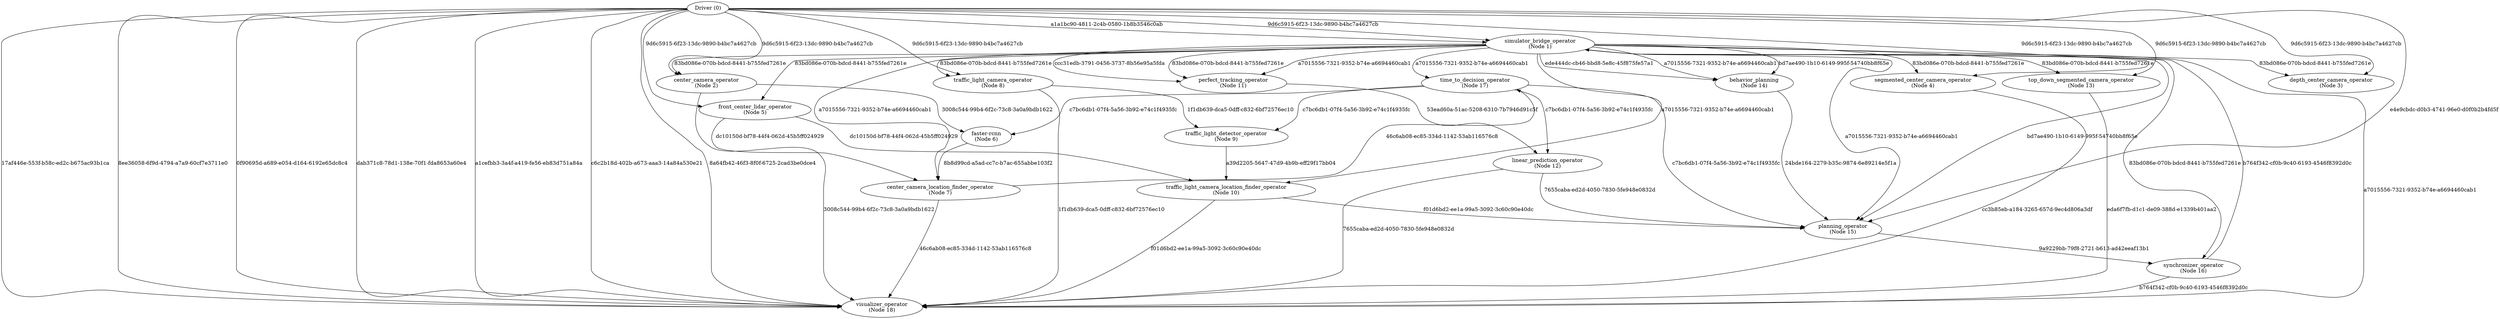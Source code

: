 digraph erdos_dataflow {
   // Declare driver
   "0" [label="Driver (0)"];
   // Declare operators
   "0416e1d0-6878-e924-e4b6-0221be1c2137" [label="simulator_bridge_operator\n(Node 1)"];
   "575e74d8-c3e8-6919-b58b-192a85b8265c" [label="time_to_decision_operator\n(Node 17)"];
   "3e8860f2-6c3e-406a-0037-52fc62ba1584" [label="linear_prediction_operator\n(Node 12)"];
   "347363d0-da10-b549-0a14-5584e690c98f" [label="center_camera_operator\n(Node 2)"];
   "222008b2-0304-e66f-43fd-06334606b992" [label="traffic_light_camera_operator\n(Node 8)"];
   "bebe8522-0654-8ceb-334f-6d5bb87fed03" [label="segmented_center_camera_operator\n(Node 4)"];
   "d973c95f-1537-e7a5-3c69-90f892311f43" [label="behavior_planning\n(Node 14)"];
   "74750a3e-59ea-21f8-66f5-174deea2822b" [label="faster-rcnn\n(Node 6)"];
   "677eafa7-0218-ddb5-f7e1-9fbfd1040978" [label="synchronizer_operator\n(Node 16)"];
   "3547610e-6548-9124-759d-4a2ec02bbb63" [label="perfect_tracking_operator\n(Node 11)"];
   "bf4034b0-63a5-f3c4-cf3f-fc7e65d97f78" [label="depth_center_camera_operator\n(Node 3)"];
   "08f9a09f-b893-e9ed-04eb-c320715994ad" [label="traffic_light_camera_location_finder_operator\n(Node 10)"];
   "44c642b7-6ba1-f3b5-677a-2738179be304" [label="planning_operator\n(Node 15)"];
   "def10cf8-4952-8ca4-e91f-0909594983f0" [label="visualizer_operator\n(Node 18)"];
   "5ee066e0-a450-7d93-dcd4-edabd8241f9d" [label="top_down_segmented_camera_operator\n(Node 13)"];
   "8c5dc61b-38d2-4a8a-e78e-456688de8c55" [label="center_camera_location_finder_operator\n(Node 7)"];
   "5c450ad3-2fba-8c8c-fad8-0b66b6108b95" [label="front_center_lidar_operator\n(Node 5)"];
   "95ddaab3-97d0-b320-f178-fbea87a06e1d" [label="traffic_light_detector_operator\n(Node 9)"];
   // Declare channels
   "0" -> "def10cf8-4952-8ca4-e91f-0909594983f0" [label="17af446e-553f-b58c-ed2c-b675ac93b1ca"];
   "5c450ad3-2fba-8c8c-fad8-0b66b6108b95" -> "8c5dc61b-38d2-4a8a-e78e-456688de8c55" [label="dc10150d-bf78-44f4-062d-45b5ff024929"];
   "5c450ad3-2fba-8c8c-fad8-0b66b6108b95" -> "08f9a09f-b893-e9ed-04eb-c320715994ad" [label="dc10150d-bf78-44f4-062d-45b5ff024929"];
   "74750a3e-59ea-21f8-66f5-174deea2822b" -> "8c5dc61b-38d2-4a8a-e78e-456688de8c55" [label="8b8d99cd-a5ad-cc7c-b7ac-655abbe103f2"];
   "0416e1d0-6878-e924-e4b6-0221be1c2137" -> "8c5dc61b-38d2-4a8a-e78e-456688de8c55" [label="a7015556-7321-9352-b74e-a6694460cab1"];
   "0416e1d0-6878-e924-e4b6-0221be1c2137" -> "08f9a09f-b893-e9ed-04eb-c320715994ad" [label="a7015556-7321-9352-b74e-a6694460cab1"];
   "0416e1d0-6878-e924-e4b6-0221be1c2137" -> "3547610e-6548-9124-759d-4a2ec02bbb63" [label="a7015556-7321-9352-b74e-a6694460cab1"];
   "0416e1d0-6878-e924-e4b6-0221be1c2137" -> "d973c95f-1537-e7a5-3c69-90f892311f43" [label="a7015556-7321-9352-b74e-a6694460cab1"];
   "0416e1d0-6878-e924-e4b6-0221be1c2137" -> "44c642b7-6ba1-f3b5-677a-2738179be304" [label="a7015556-7321-9352-b74e-a6694460cab1"];
   "0416e1d0-6878-e924-e4b6-0221be1c2137" -> "575e74d8-c3e8-6919-b58b-192a85b8265c" [label="a7015556-7321-9352-b74e-a6694460cab1"];
   "0416e1d0-6878-e924-e4b6-0221be1c2137" -> "def10cf8-4952-8ca4-e91f-0909594983f0" [label="a7015556-7321-9352-b74e-a6694460cab1"];
   "575e74d8-c3e8-6919-b58b-192a85b8265c" -> "74750a3e-59ea-21f8-66f5-174deea2822b" [label="c7bc6db1-07f4-5a56-3b92-e74c1f4935fc"];
   "575e74d8-c3e8-6919-b58b-192a85b8265c" -> "95ddaab3-97d0-b320-f178-fbea87a06e1d" [label="c7bc6db1-07f4-5a56-3b92-e74c1f4935fc"];
   "575e74d8-c3e8-6919-b58b-192a85b8265c" -> "3e8860f2-6c3e-406a-0037-52fc62ba1584" [label="c7bc6db1-07f4-5a56-3b92-e74c1f4935fc"];
   "575e74d8-c3e8-6919-b58b-192a85b8265c" -> "44c642b7-6ba1-f3b5-677a-2738179be304" [label="c7bc6db1-07f4-5a56-3b92-e74c1f4935fc"];
   "0" -> "def10cf8-4952-8ca4-e91f-0909594983f0" [label="8ee36058-6f9d-4794-a7a9-60cf7e3711e0"];
   "0416e1d0-6878-e924-e4b6-0221be1c2137" -> "d973c95f-1537-e7a5-3c69-90f892311f43" [label="bd7ae490-1b10-6149-995f-54740bb8f65e"];
   "0416e1d0-6878-e924-e4b6-0221be1c2137" -> "44c642b7-6ba1-f3b5-677a-2738179be304" [label="bd7ae490-1b10-6149-995f-54740bb8f65e"];
   "0416e1d0-6878-e924-e4b6-0221be1c2137" -> "3547610e-6548-9124-759d-4a2ec02bbb63" [label="ccc31edb-3791-0456-3737-8b56e95a5fda"];
   "0" -> "def10cf8-4952-8ca4-e91f-0909594983f0" [label="0f90695d-a689-e054-d164-6192e65dc8c4"];
   "3e8860f2-6c3e-406a-0037-52fc62ba1584" -> "44c642b7-6ba1-f3b5-677a-2738179be304" [label="7655caba-ed2d-4050-7830-5fe948e0832d"];
   "3e8860f2-6c3e-406a-0037-52fc62ba1584" -> "def10cf8-4952-8ca4-e91f-0909594983f0" [label="7655caba-ed2d-4050-7830-5fe948e0832d"];
   "0" -> "0416e1d0-6878-e924-e4b6-0221be1c2137" [label="9d6c5915-6f23-13dc-9890-b4bc7a4627cb"];
   "0" -> "347363d0-da10-b549-0a14-5584e690c98f" [label="9d6c5915-6f23-13dc-9890-b4bc7a4627cb"];
   "0" -> "bf4034b0-63a5-f3c4-cf3f-fc7e65d97f78" [label="9d6c5915-6f23-13dc-9890-b4bc7a4627cb"];
   "0" -> "bebe8522-0654-8ceb-334f-6d5bb87fed03" [label="9d6c5915-6f23-13dc-9890-b4bc7a4627cb"];
   "0" -> "5c450ad3-2fba-8c8c-fad8-0b66b6108b95" [label="9d6c5915-6f23-13dc-9890-b4bc7a4627cb"];
   "0" -> "222008b2-0304-e66f-43fd-06334606b992" [label="9d6c5915-6f23-13dc-9890-b4bc7a4627cb"];
   "0" -> "5ee066e0-a450-7d93-dcd4-edabd8241f9d" [label="9d6c5915-6f23-13dc-9890-b4bc7a4627cb"];
   "0" -> "0416e1d0-6878-e924-e4b6-0221be1c2137" [label="a1a1bc90-4811-2c4b-0580-1b8b3546c0ab"];
   "44c642b7-6ba1-f3b5-677a-2738179be304" -> "677eafa7-0218-ddb5-f7e1-9fbfd1040978" [label="9a9229bb-79f8-2721-b613-ad42eeaf13b1"];
   "0416e1d0-6878-e924-e4b6-0221be1c2137" -> "347363d0-da10-b549-0a14-5584e690c98f" [label="83bd086e-070b-bdcd-8441-b755fed7261e"];
   "0416e1d0-6878-e924-e4b6-0221be1c2137" -> "bf4034b0-63a5-f3c4-cf3f-fc7e65d97f78" [label="83bd086e-070b-bdcd-8441-b755fed7261e"];
   "0416e1d0-6878-e924-e4b6-0221be1c2137" -> "bebe8522-0654-8ceb-334f-6d5bb87fed03" [label="83bd086e-070b-bdcd-8441-b755fed7261e"];
   "0416e1d0-6878-e924-e4b6-0221be1c2137" -> "5c450ad3-2fba-8c8c-fad8-0b66b6108b95" [label="83bd086e-070b-bdcd-8441-b755fed7261e"];
   "0416e1d0-6878-e924-e4b6-0221be1c2137" -> "222008b2-0304-e66f-43fd-06334606b992" [label="83bd086e-070b-bdcd-8441-b755fed7261e"];
   "0416e1d0-6878-e924-e4b6-0221be1c2137" -> "3547610e-6548-9124-759d-4a2ec02bbb63" [label="83bd086e-070b-bdcd-8441-b755fed7261e"];
   "0416e1d0-6878-e924-e4b6-0221be1c2137" -> "5ee066e0-a450-7d93-dcd4-edabd8241f9d" [label="83bd086e-070b-bdcd-8441-b755fed7261e"];
   "0416e1d0-6878-e924-e4b6-0221be1c2137" -> "677eafa7-0218-ddb5-f7e1-9fbfd1040978" [label="83bd086e-070b-bdcd-8441-b755fed7261e"];
   "677eafa7-0218-ddb5-f7e1-9fbfd1040978" -> "0416e1d0-6878-e924-e4b6-0221be1c2137" [label="b764f342-cf0b-9c40-6193-4546f8392d0c"];
   "677eafa7-0218-ddb5-f7e1-9fbfd1040978" -> "def10cf8-4952-8ca4-e91f-0909594983f0" [label="b764f342-cf0b-9c40-6193-4546f8392d0c"];
   "08f9a09f-b893-e9ed-04eb-c320715994ad" -> "44c642b7-6ba1-f3b5-677a-2738179be304" [label="f01d6bd2-ee1a-99a5-3092-3c60c90e40dc"];
   "08f9a09f-b893-e9ed-04eb-c320715994ad" -> "def10cf8-4952-8ca4-e91f-0909594983f0" [label="f01d6bd2-ee1a-99a5-3092-3c60c90e40dc"];
   "347363d0-da10-b549-0a14-5584e690c98f" -> "74750a3e-59ea-21f8-66f5-174deea2822b" [label="3008c544-99b4-6f2c-73c8-3a0a9bdb1622"];
   "347363d0-da10-b549-0a14-5584e690c98f" -> "def10cf8-4952-8ca4-e91f-0909594983f0" [label="3008c544-99b4-6f2c-73c8-3a0a9bdb1622"];
   "bebe8522-0654-8ceb-334f-6d5bb87fed03" -> "def10cf8-4952-8ca4-e91f-0909594983f0" [label="cc3b85eb-a184-3265-657d-9ec4d806a3df"];
   "0416e1d0-6878-e924-e4b6-0221be1c2137" -> "d973c95f-1537-e7a5-3c69-90f892311f43" [label="ede444dc-cb46-bbd8-5e8c-45f875fe57a1"];
   "222008b2-0304-e66f-43fd-06334606b992" -> "95ddaab3-97d0-b320-f178-fbea87a06e1d" [label="1f1db639-dca5-0dff-c832-6bf72576ec10"];
   "222008b2-0304-e66f-43fd-06334606b992" -> "def10cf8-4952-8ca4-e91f-0909594983f0" [label="1f1db639-dca5-0dff-c832-6bf72576ec10"];
   "8c5dc61b-38d2-4a8a-e78e-456688de8c55" -> "575e74d8-c3e8-6919-b58b-192a85b8265c" [label="46c6ab08-ec85-334d-1142-53ab116576c8"];
   "8c5dc61b-38d2-4a8a-e78e-456688de8c55" -> "def10cf8-4952-8ca4-e91f-0909594983f0" [label="46c6ab08-ec85-334d-1142-53ab116576c8"];
   "95ddaab3-97d0-b320-f178-fbea87a06e1d" -> "08f9a09f-b893-e9ed-04eb-c320715994ad" [label="a39d2205-5647-47d9-4b9b-eff29f17bb04"];
   "3547610e-6548-9124-759d-4a2ec02bbb63" -> "3e8860f2-6c3e-406a-0037-52fc62ba1584" [label="53ead60a-51ac-5208-6310-7b7946d91c5f"];
   "5ee066e0-a450-7d93-dcd4-edabd8241f9d" -> "def10cf8-4952-8ca4-e91f-0909594983f0" [label="eda6f7fb-d1c1-de09-388d-e1339b401aa2"];
   "d973c95f-1537-e7a5-3c69-90f892311f43" -> "44c642b7-6ba1-f3b5-677a-2738179be304" [label="24bde164-2279-b35c-9874-6e89214e5f1a"];
   "0" -> "def10cf8-4952-8ca4-e91f-0909594983f0" [label="dab371c8-78d1-138e-70f1-fda8653a60e4"];
   "0" -> "def10cf8-4952-8ca4-e91f-0909594983f0" [label="a1cefbb3-3a4f-a419-fe56-eb83d751a84a"];
   "0" -> "def10cf8-4952-8ca4-e91f-0909594983f0" [label="c6c2b18d-402b-a673-aaa3-14a84a530e21"];
   "0" -> "def10cf8-4952-8ca4-e91f-0909594983f0" [label="8a64fb42-46f3-8f0f-6725-2cad3be0dce4"];
   "0" -> "44c642b7-6ba1-f3b5-677a-2738179be304" [label="e4e9cbdc-d0b3-4741-96e0-d0f0b2b4fd5f"];
}
